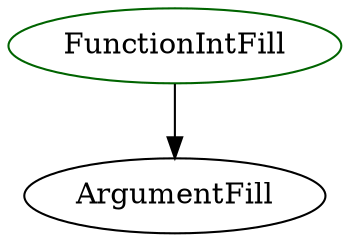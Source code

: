 digraph functionintfill{
FunctionIntFill -> ArgumentFill;
FunctionIntFill	[shape=oval, color=darkgreen, label="FunctionIntFill"];
}
